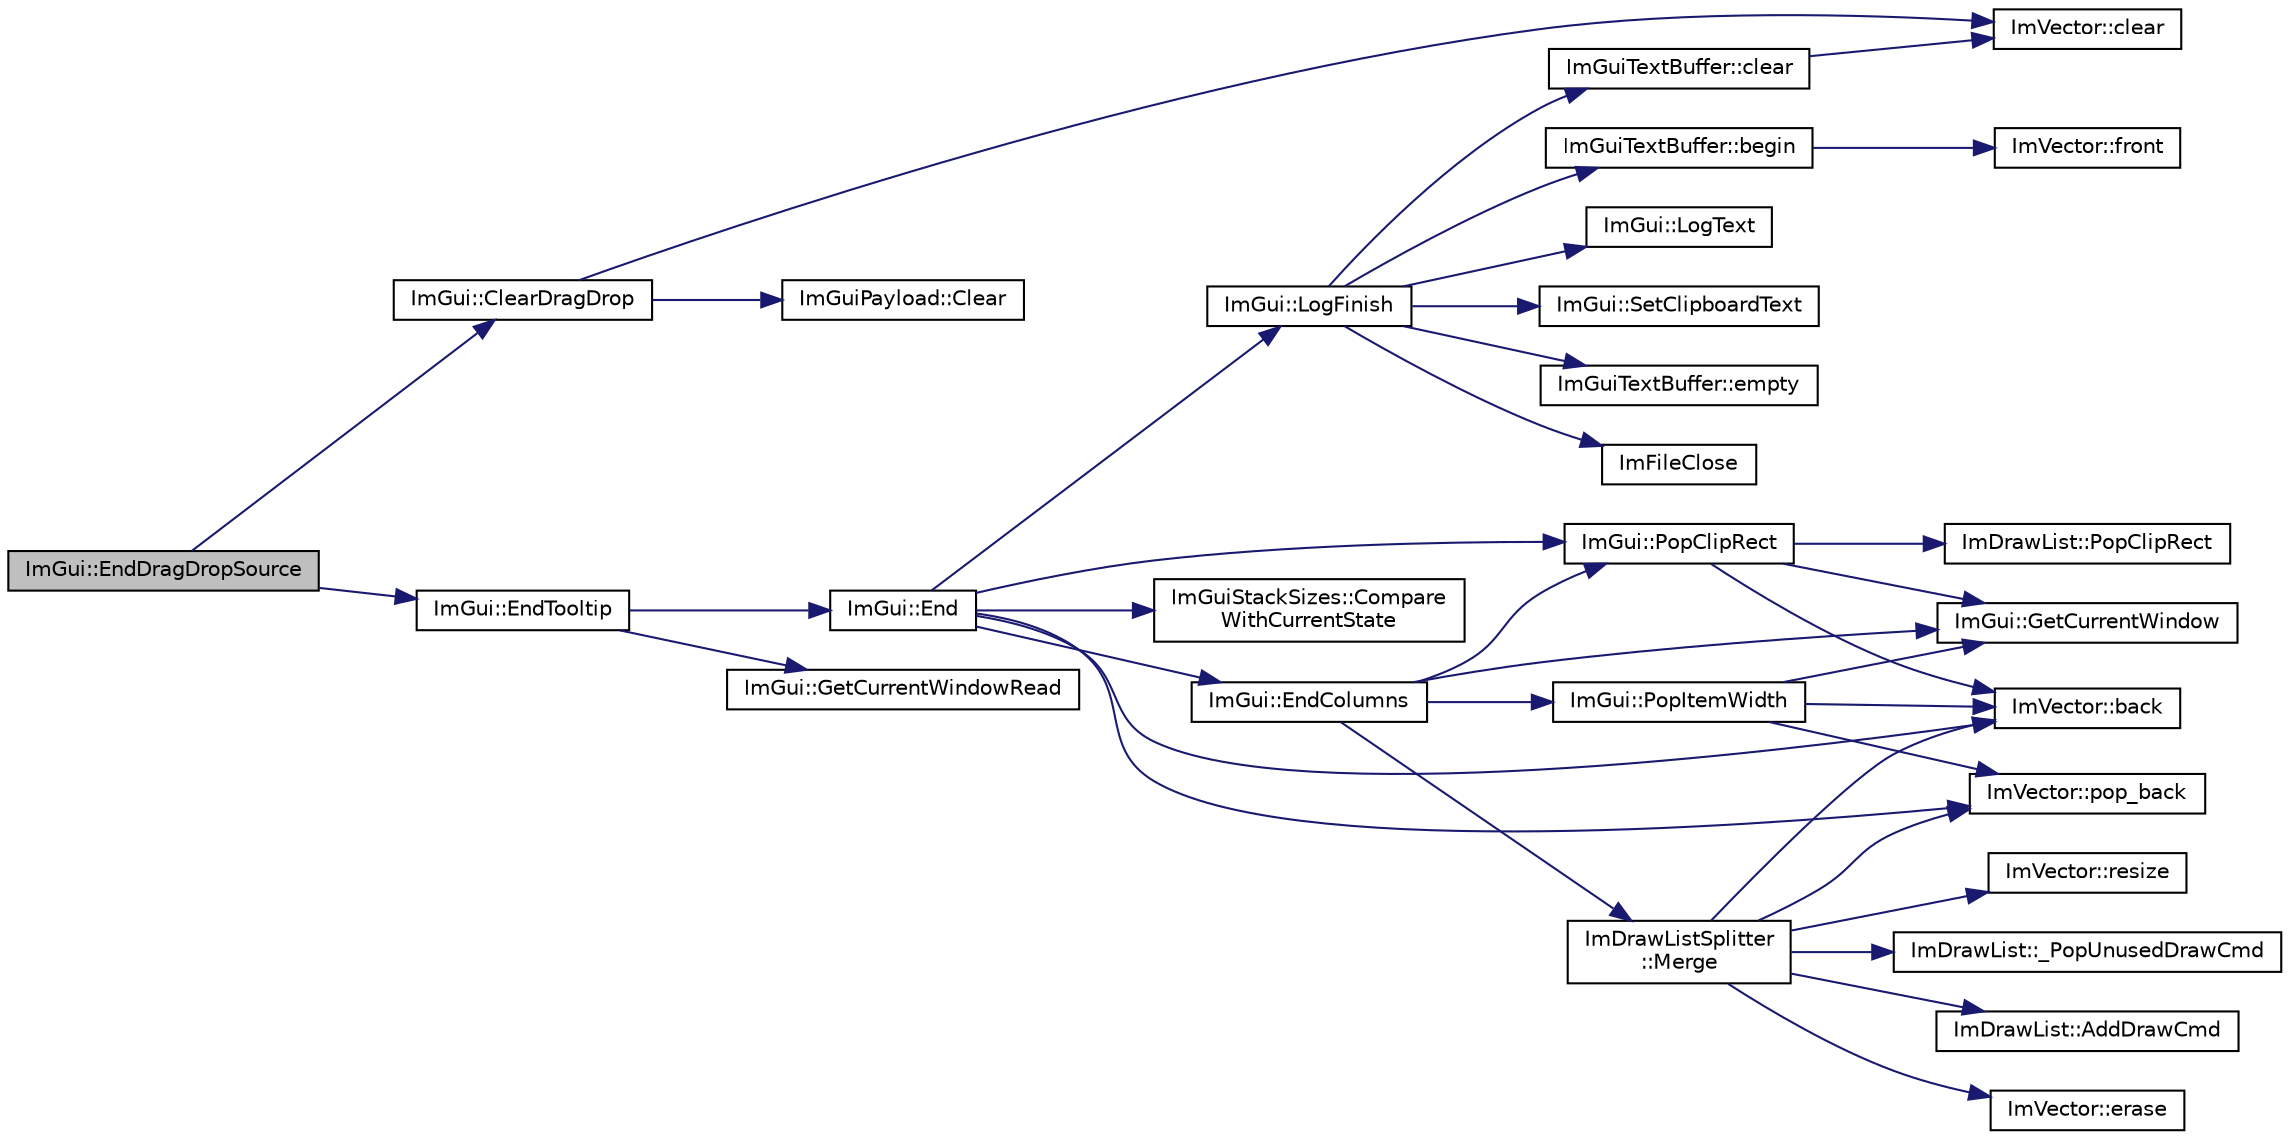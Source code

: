 digraph "ImGui::EndDragDropSource"
{
 // LATEX_PDF_SIZE
  edge [fontname="Helvetica",fontsize="10",labelfontname="Helvetica",labelfontsize="10"];
  node [fontname="Helvetica",fontsize="10",shape=record];
  rankdir="LR";
  Node1 [label="ImGui::EndDragDropSource",height=0.2,width=0.4,color="black", fillcolor="grey75", style="filled", fontcolor="black",tooltip=" "];
  Node1 -> Node2 [color="midnightblue",fontsize="10",style="solid",fontname="Helvetica"];
  Node2 [label="ImGui::ClearDragDrop",height=0.2,width=0.4,color="black", fillcolor="white", style="filled",URL="$namespace_im_gui.html#adae8f94649956a2a717c00dbf81a5df9",tooltip=" "];
  Node2 -> Node3 [color="midnightblue",fontsize="10",style="solid",fontname="Helvetica"];
  Node3 [label="ImVector::clear",height=0.2,width=0.4,color="black", fillcolor="white", style="filled",URL="$struct_im_vector.html#ae2d401b4ec5f1113cdb8edb5a61a38f7",tooltip=" "];
  Node2 -> Node4 [color="midnightblue",fontsize="10",style="solid",fontname="Helvetica"];
  Node4 [label="ImGuiPayload::Clear",height=0.2,width=0.4,color="black", fillcolor="white", style="filled",URL="$struct_im_gui_payload.html#a88c2293d356eb05e7a30d7693de186f2",tooltip=" "];
  Node1 -> Node5 [color="midnightblue",fontsize="10",style="solid",fontname="Helvetica"];
  Node5 [label="ImGui::EndTooltip",height=0.2,width=0.4,color="black", fillcolor="white", style="filled",URL="$namespace_im_gui.html#ac8d75c160cfdf43d512f773ca133a1c6",tooltip=" "];
  Node5 -> Node6 [color="midnightblue",fontsize="10",style="solid",fontname="Helvetica"];
  Node6 [label="ImGui::End",height=0.2,width=0.4,color="black", fillcolor="white", style="filled",URL="$namespace_im_gui.html#a5479d93794a004c67ceb6d13f37c8254",tooltip=" "];
  Node6 -> Node7 [color="midnightblue",fontsize="10",style="solid",fontname="Helvetica"];
  Node7 [label="ImVector::back",height=0.2,width=0.4,color="black", fillcolor="white", style="filled",URL="$struct_im_vector.html#a6da15f3c402099ed57078835ab942f8e",tooltip=" "];
  Node6 -> Node8 [color="midnightblue",fontsize="10",style="solid",fontname="Helvetica"];
  Node8 [label="ImGuiStackSizes::Compare\lWithCurrentState",height=0.2,width=0.4,color="black", fillcolor="white", style="filled",URL="$struct_im_gui_stack_sizes.html#aff8cf412bfbdf0a936cae963c25fac55",tooltip=" "];
  Node6 -> Node9 [color="midnightblue",fontsize="10",style="solid",fontname="Helvetica"];
  Node9 [label="ImGui::EndColumns",height=0.2,width=0.4,color="black", fillcolor="white", style="filled",URL="$namespace_im_gui.html#af93bed3bce5475fe4d525d744f16aa20",tooltip=" "];
  Node9 -> Node10 [color="midnightblue",fontsize="10",style="solid",fontname="Helvetica"];
  Node10 [label="ImGui::GetCurrentWindow",height=0.2,width=0.4,color="black", fillcolor="white", style="filled",URL="$namespace_im_gui.html#a7ceba68eca2b09fb6bf1ad88037e6203",tooltip=" "];
  Node9 -> Node11 [color="midnightblue",fontsize="10",style="solid",fontname="Helvetica"];
  Node11 [label="ImDrawListSplitter\l::Merge",height=0.2,width=0.4,color="black", fillcolor="white", style="filled",URL="$struct_im_draw_list_splitter.html#af3fc4bad2abca9e481d476d1877ba5be",tooltip=" "];
  Node11 -> Node12 [color="midnightblue",fontsize="10",style="solid",fontname="Helvetica"];
  Node12 [label="ImDrawList::_PopUnusedDrawCmd",height=0.2,width=0.4,color="black", fillcolor="white", style="filled",URL="$struct_im_draw_list.html#a2cb0295fcd3062bfedbebbad55865455",tooltip=" "];
  Node11 -> Node13 [color="midnightblue",fontsize="10",style="solid",fontname="Helvetica"];
  Node13 [label="ImDrawList::AddDrawCmd",height=0.2,width=0.4,color="black", fillcolor="white", style="filled",URL="$struct_im_draw_list.html#a846714bb0321c6f1f908767abc8559e6",tooltip=" "];
  Node11 -> Node7 [color="midnightblue",fontsize="10",style="solid",fontname="Helvetica"];
  Node11 -> Node14 [color="midnightblue",fontsize="10",style="solid",fontname="Helvetica"];
  Node14 [label="ImVector::erase",height=0.2,width=0.4,color="black", fillcolor="white", style="filled",URL="$struct_im_vector.html#af44d62675eb411f655da9cced5237456",tooltip=" "];
  Node11 -> Node15 [color="midnightblue",fontsize="10",style="solid",fontname="Helvetica"];
  Node15 [label="ImVector::pop_back",height=0.2,width=0.4,color="black", fillcolor="white", style="filled",URL="$struct_im_vector.html#a3db7ce62d3c429effdb893fbf7148c1c",tooltip=" "];
  Node11 -> Node16 [color="midnightblue",fontsize="10",style="solid",fontname="Helvetica"];
  Node16 [label="ImVector::resize",height=0.2,width=0.4,color="black", fillcolor="white", style="filled",URL="$struct_im_vector.html#ac371dd62e56ae486b1a5038cf07eee56",tooltip=" "];
  Node9 -> Node17 [color="midnightblue",fontsize="10",style="solid",fontname="Helvetica"];
  Node17 [label="ImGui::PopClipRect",height=0.2,width=0.4,color="black", fillcolor="white", style="filled",URL="$namespace_im_gui.html#aef1c8a6e5a3c70cb10d03d2a2a66dfd8",tooltip=" "];
  Node17 -> Node7 [color="midnightblue",fontsize="10",style="solid",fontname="Helvetica"];
  Node17 -> Node10 [color="midnightblue",fontsize="10",style="solid",fontname="Helvetica"];
  Node17 -> Node18 [color="midnightblue",fontsize="10",style="solid",fontname="Helvetica"];
  Node18 [label="ImDrawList::PopClipRect",height=0.2,width=0.4,color="black", fillcolor="white", style="filled",URL="$struct_im_draw_list.html#a44f40c59ca755f559020f5a7fa81103a",tooltip=" "];
  Node9 -> Node19 [color="midnightblue",fontsize="10",style="solid",fontname="Helvetica"];
  Node19 [label="ImGui::PopItemWidth",height=0.2,width=0.4,color="black", fillcolor="white", style="filled",URL="$namespace_im_gui.html#ad29a3fc0cb5dfc7f9fc7224512ce90bf",tooltip=" "];
  Node19 -> Node7 [color="midnightblue",fontsize="10",style="solid",fontname="Helvetica"];
  Node19 -> Node10 [color="midnightblue",fontsize="10",style="solid",fontname="Helvetica"];
  Node19 -> Node15 [color="midnightblue",fontsize="10",style="solid",fontname="Helvetica"];
  Node6 -> Node20 [color="midnightblue",fontsize="10",style="solid",fontname="Helvetica"];
  Node20 [label="ImGui::LogFinish",height=0.2,width=0.4,color="black", fillcolor="white", style="filled",URL="$namespace_im_gui.html#a2ebcd048d1ca025fb972e1c2e920e3f3",tooltip=" "];
  Node20 -> Node21 [color="midnightblue",fontsize="10",style="solid",fontname="Helvetica"];
  Node21 [label="ImGuiTextBuffer::begin",height=0.2,width=0.4,color="black", fillcolor="white", style="filled",URL="$struct_im_gui_text_buffer.html#aab6d83c6b9a8061287a4cb6135c1cab4",tooltip=" "];
  Node21 -> Node22 [color="midnightblue",fontsize="10",style="solid",fontname="Helvetica"];
  Node22 [label="ImVector::front",height=0.2,width=0.4,color="black", fillcolor="white", style="filled",URL="$struct_im_vector.html#a34ba855bd3a1ee3e2af215c5ce7d6ddc",tooltip=" "];
  Node20 -> Node23 [color="midnightblue",fontsize="10",style="solid",fontname="Helvetica"];
  Node23 [label="ImGuiTextBuffer::clear",height=0.2,width=0.4,color="black", fillcolor="white", style="filled",URL="$struct_im_gui_text_buffer.html#a9e4edc9f950bc9e35d5c3b3071dbc0df",tooltip=" "];
  Node23 -> Node3 [color="midnightblue",fontsize="10",style="solid",fontname="Helvetica"];
  Node20 -> Node24 [color="midnightblue",fontsize="10",style="solid",fontname="Helvetica"];
  Node24 [label="ImGuiTextBuffer::empty",height=0.2,width=0.4,color="black", fillcolor="white", style="filled",URL="$struct_im_gui_text_buffer.html#affd606443a661cd0fcce0d381bc8cf98",tooltip=" "];
  Node20 -> Node25 [color="midnightblue",fontsize="10",style="solid",fontname="Helvetica"];
  Node25 [label="ImFileClose",height=0.2,width=0.4,color="black", fillcolor="white", style="filled",URL="$imgui_8cpp.html#ac4a6194720e9d693bc9d34e97d9465aa",tooltip=" "];
  Node20 -> Node26 [color="midnightblue",fontsize="10",style="solid",fontname="Helvetica"];
  Node26 [label="ImGui::LogText",height=0.2,width=0.4,color="black", fillcolor="white", style="filled",URL="$namespace_im_gui.html#aa548475d8f771ab6524d73d900a41198",tooltip=" "];
  Node20 -> Node27 [color="midnightblue",fontsize="10",style="solid",fontname="Helvetica"];
  Node27 [label="ImGui::SetClipboardText",height=0.2,width=0.4,color="black", fillcolor="white", style="filled",URL="$namespace_im_gui.html#aa4824a1b351c063b4aff9b9f4fb5fd4d",tooltip=" "];
  Node6 -> Node15 [color="midnightblue",fontsize="10",style="solid",fontname="Helvetica"];
  Node6 -> Node17 [color="midnightblue",fontsize="10",style="solid",fontname="Helvetica"];
  Node5 -> Node28 [color="midnightblue",fontsize="10",style="solid",fontname="Helvetica"];
  Node28 [label="ImGui::GetCurrentWindowRead",height=0.2,width=0.4,color="black", fillcolor="white", style="filled",URL="$namespace_im_gui.html#a408f9ddac92f8629a7e273ced5f8c3aa",tooltip=" "];
}
